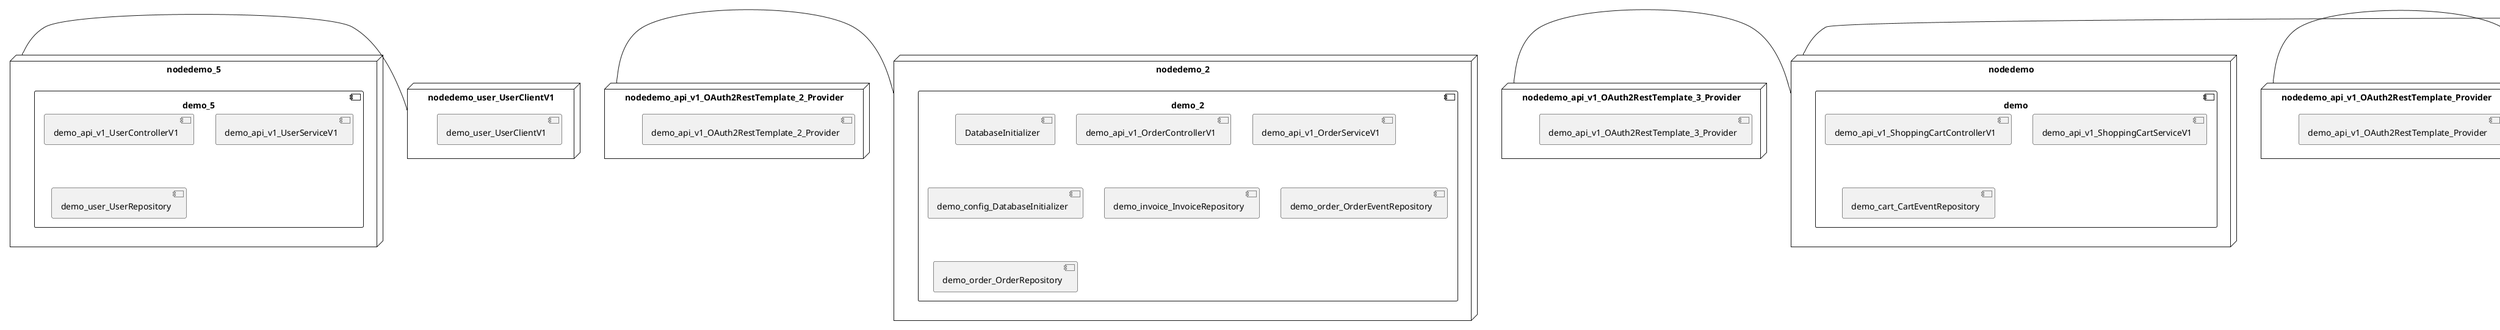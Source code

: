 @startuml
skinparam fixCircleLabelOverlapping true
skinparam componentStyle uml2
node nodedemo {
component demo {
[demo_api_v1_ShoppingCartControllerV1] [[kbastani-spring-cloud-event-sourcing-example.system#_bZLoBDGfEe-57v-4mT9K_g]]
[demo_api_v1_ShoppingCartServiceV1] [[kbastani-spring-cloud-event-sourcing-example.system#_bZLoBDGfEe-57v-4mT9K_g]]
[demo_cart_CartEventRepository] [[kbastani-spring-cloud-event-sourcing-example.system#_bZLoBDGfEe-57v-4mT9K_g]]
}
}
node nodedemo_2 {
component demo_2 {
[DatabaseInitializer] [[kbastani-spring-cloud-event-sourcing-example.system#_bZLoBDGfEe-57v-4mT9K_g]]
[demo_api_v1_OrderControllerV1] [[kbastani-spring-cloud-event-sourcing-example.system#_bZLoBDGfEe-57v-4mT9K_g]]
[demo_api_v1_OrderServiceV1] [[kbastani-spring-cloud-event-sourcing-example.system#_bZLoBDGfEe-57v-4mT9K_g]]
[demo_config_DatabaseInitializer] [[kbastani-spring-cloud-event-sourcing-example.system#_bZLoBDGfEe-57v-4mT9K_g]]
[demo_invoice_InvoiceRepository] [[kbastani-spring-cloud-event-sourcing-example.system#_bZLoBDGfEe-57v-4mT9K_g]]
[demo_order_OrderEventRepository] [[kbastani-spring-cloud-event-sourcing-example.system#_bZLoBDGfEe-57v-4mT9K_g]]
[demo_order_OrderRepository] [[kbastani-spring-cloud-event-sourcing-example.system#_bZLoBDGfEe-57v-4mT9K_g]]
}
}
node nodedemo_3 {
component demo_3 {
[demo_UserController] [[kbastani-spring-cloud-event-sourcing-example.system#_bZLoBDGfEe-57v-4mT9K_g]]
[demo_UserRepository] [[kbastani-spring-cloud-event-sourcing-example.system#_bZLoBDGfEe-57v-4mT9K_g]]
[demo_UserService] [[kbastani-spring-cloud-event-sourcing-example.system#_bZLoBDGfEe-57v-4mT9K_g]]
[demo_login_UserController] [[kbastani-spring-cloud-event-sourcing-example.system#_bZLoBDGfEe-57v-4mT9K_g]]
}
}
node nodedemo_4 {
component demo_4 {
[demo_account_AccountRepository] [[kbastani-spring-cloud-event-sourcing-example.system#_bZLoBDGfEe-57v-4mT9K_g]]
[demo_api_v1_AccountControllerV1] [[kbastani-spring-cloud-event-sourcing-example.system#_bZLoBDGfEe-57v-4mT9K_g]]
[demo_api_v1_AccountServiceV1] [[kbastani-spring-cloud-event-sourcing-example.system#_bZLoBDGfEe-57v-4mT9K_g]]
}
}
node nodedemo_5 {
component demo_5 {
[demo_api_v1_UserControllerV1] [[kbastani-spring-cloud-event-sourcing-example.system#_bZLoBDGfEe-57v-4mT9K_g]]
[demo_api_v1_UserServiceV1] [[kbastani-spring-cloud-event-sourcing-example.system#_bZLoBDGfEe-57v-4mT9K_g]]
[demo_user_UserRepository] [[kbastani-spring-cloud-event-sourcing-example.system#_bZLoBDGfEe-57v-4mT9K_g]]
}
}
node nodedemo_6 {
component demo_6 {
[demo_api_v1_CatalogControllerV1] [[kbastani-spring-cloud-event-sourcing-example.system#_bZLoBDGfEe-57v-4mT9K_g]]
[demo_api_v1_CatalogServiceV1] [[kbastani-spring-cloud-event-sourcing-example.system#_bZLoBDGfEe-57v-4mT9K_g]]
[demo_catalog_CatalogInfoRepository] [[kbastani-spring-cloud-event-sourcing-example.system#_bZLoBDGfEe-57v-4mT9K_g]]
}
}
node nodedemo_7 {
component demo_7 {
}
}
node nodedemo_v1 {
component demo_v1 {
[demo_v1_InventoryControllerV1] [[kbastani-spring-cloud-event-sourcing-example.system#_bZLoBDGfEe-57v-4mT9K_g]]
[demo_v1_InventoryServiceV1] [[kbastani-spring-cloud-event-sourcing-example.system#_bZLoBDGfEe-57v-4mT9K_g]]
}
}
node nodedemo_api_v1_OAuth2RestTemplate_2_Provider {
[demo_api_v1_OAuth2RestTemplate_2_Provider] [[kbastani-spring-cloud-event-sourcing-example.system#_bZLoBDGfEe-57v-4mT9K_g]]
}
node nodedemo_api_v1_OAuth2RestTemplate_3_Provider {
[demo_api_v1_OAuth2RestTemplate_3_Provider] [[kbastani-spring-cloud-event-sourcing-example.system#_bZLoBDGfEe-57v-4mT9K_g]]
}
node nodedemo_api_v1_OAuth2RestTemplate_Provider {
[demo_api_v1_OAuth2RestTemplate_Provider] [[kbastani-spring-cloud-event-sourcing-example.system#_bZLoBDGfEe-57v-4mT9K_g]]
}
node nodedemo_api_v1_RestTemplate_2_Provider {
[demo_api_v1_RestTemplate_2_Provider] [[kbastani-spring-cloud-event-sourcing-example.system#_bZLoBDGfEe-57v-4mT9K_g]]
}
node nodedemo_api_v1_RestTemplate_Provider {
[demo_api_v1_RestTemplate_Provider] [[kbastani-spring-cloud-event-sourcing-example.system#_bZLoBDGfEe-57v-4mT9K_g]]
}
node nodedemo_inventory_InventoryRepository_Provider {
[demo_inventory_InventoryRepository_Provider] [[kbastani-spring-cloud-event-sourcing-example.system#_bZLoBDGfEe-57v-4mT9K_g]]
}
node nodedemo_login_AuthenticationManager_Provider {
[demo_login_AuthenticationManager_Provider] [[kbastani-spring-cloud-event-sourcing-example.system#_bZLoBDGfEe-57v-4mT9K_g]]
}
node nodedemo_login_ClientDetailsService_Provider {
[demo_login_ClientDetailsService_Provider] [[kbastani-spring-cloud-event-sourcing-example.system#_bZLoBDGfEe-57v-4mT9K_g]]
}
node nodedemo_login_HttpSessionSecurityContextRepository_Provider {
[demo_login_HttpSessionSecurityContextRepository_Provider] [[kbastani-spring-cloud-event-sourcing-example.system#_bZLoBDGfEe-57v-4mT9K_g]]
}
node nodedemo_login_LoginController {
[demo_login_LoginController] [[kbastani-spring-cloud-event-sourcing-example.system#_bZLoBDGfEe-57v-4mT9K_g]]
}
node nodedemo_product_ProductRepository_Provider {
[demo_product_ProductRepository_Provider] [[kbastani-spring-cloud-event-sourcing-example.system#_bZLoBDGfEe-57v-4mT9K_g]]
}
node nodedemo_user_UserClientV1 {
[demo_user_UserClientV1] [[kbastani-spring-cloud-event-sourcing-example.system#_bZLoBDGfEe-57v-4mT9K_g]]
}
node nodedemo_v1_Session_Provider {
[demo_v1_Session_Provider] [[kbastani-spring-cloud-event-sourcing-example.system#_bZLoBDGfEe-57v-4mT9K_g]]
}
[nodedemo_5] - [nodedemo_user_UserClientV1]
[nodedemo_api_v1_OAuth2RestTemplate_2_Provider] - [nodedemo_2]
[nodedemo_api_v1_OAuth2RestTemplate_3_Provider] - [nodedemo]
[nodedemo_api_v1_OAuth2RestTemplate_Provider] - [nodedemo_4]
[nodedemo_api_v1_RestTemplate_2_Provider] - [nodedemo_6]
[nodedemo_api_v1_RestTemplate_Provider] - [nodedemo]
[nodedemo_inventory_InventoryRepository_Provider] - [nodedemo_v1]
[nodedemo_login_AuthenticationManager_Provider] - [nodedemo_login_LoginController]
[nodedemo_login_ClientDetailsService_Provider] - [nodedemo_login_LoginController]
[nodedemo_login_HttpSessionSecurityContextRepository_Provider] - [nodedemo_login_LoginController]
[nodedemo_product_ProductRepository_Provider] - [nodedemo_v1]
[nodedemo_v1_Session_Provider] - [nodedemo_v1]

@enduml
